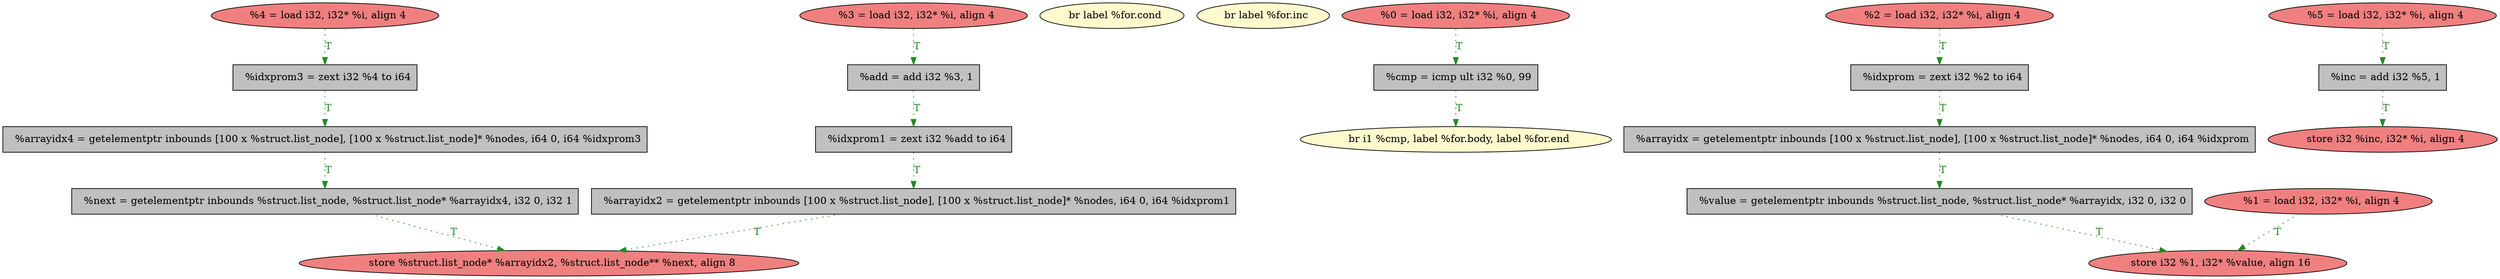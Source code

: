 
digraph G {


node485 [fillcolor=lightcoral,label="  %4 = load i32, i32* %i, align 4",shape=ellipse,style=filled ]
node484 [fillcolor=lightcoral,label="  %3 = load i32, i32* %i, align 4",shape=ellipse,style=filled ]
node482 [fillcolor=lemonchiffon,label="  br label %for.cond",shape=ellipse,style=filled ]
node481 [fillcolor=grey,label="  %arrayidx2 = getelementptr inbounds [100 x %struct.list_node], [100 x %struct.list_node]* %nodes, i64 0, i64 %idxprom1",shape=rectangle,style=filled ]
node479 [fillcolor=grey,label="  %add = add i32 %3, 1",shape=rectangle,style=filled ]
node468 [fillcolor=grey,label="  %idxprom3 = zext i32 %4 to i64",shape=rectangle,style=filled ]
node466 [fillcolor=lightcoral,label="  store %struct.list_node* %arrayidx2, %struct.list_node** %next, align 8",shape=ellipse,style=filled ]
node465 [fillcolor=lemonchiffon,label="  br label %for.inc",shape=ellipse,style=filled ]
node467 [fillcolor=grey,label="  %next = getelementptr inbounds %struct.list_node, %struct.list_node* %arrayidx4, i32 0, i32 1",shape=rectangle,style=filled ]
node480 [fillcolor=grey,label="  %idxprom1 = zext i32 %add to i64",shape=rectangle,style=filled ]
node470 [fillcolor=lightcoral,label="  %0 = load i32, i32* %i, align 4",shape=ellipse,style=filled ]
node471 [fillcolor=lightcoral,label="  %2 = load i32, i32* %i, align 4",shape=ellipse,style=filled ]
node469 [fillcolor=lightcoral,label="  %1 = load i32, i32* %i, align 4",shape=ellipse,style=filled ]
node472 [fillcolor=grey,label="  %cmp = icmp ult i32 %0, 99",shape=rectangle,style=filled ]
node477 [fillcolor=lemonchiffon,label="  br i1 %cmp, label %for.body, label %for.end",shape=ellipse,style=filled ]
node464 [fillcolor=lightcoral,label="  %5 = load i32, i32* %i, align 4",shape=ellipse,style=filled ]
node478 [fillcolor=grey,label="  %arrayidx4 = getelementptr inbounds [100 x %struct.list_node], [100 x %struct.list_node]* %nodes, i64 0, i64 %idxprom3",shape=rectangle,style=filled ]
node473 [fillcolor=grey,label="  %value = getelementptr inbounds %struct.list_node, %struct.list_node* %arrayidx, i32 0, i32 0",shape=rectangle,style=filled ]
node463 [fillcolor=grey,label="  %inc = add i32 %5, 1",shape=rectangle,style=filled ]
node474 [fillcolor=lightcoral,label="  store i32 %inc, i32* %i, align 4",shape=ellipse,style=filled ]
node475 [fillcolor=lightcoral,label="  store i32 %1, i32* %value, align 16",shape=ellipse,style=filled ]
node483 [fillcolor=grey,label="  %idxprom = zext i32 %2 to i64",shape=rectangle,style=filled ]
node476 [fillcolor=grey,label="  %arrayidx = getelementptr inbounds [100 x %struct.list_node], [100 x %struct.list_node]* %nodes, i64 0, i64 %idxprom",shape=rectangle,style=filled ]

node480->node481 [style=dotted,color=forestgreen,label="T",fontcolor=forestgreen ]
node464->node463 [style=dotted,color=forestgreen,label="T",fontcolor=forestgreen ]
node478->node467 [style=dotted,color=forestgreen,label="T",fontcolor=forestgreen ]
node463->node474 [style=dotted,color=forestgreen,label="T",fontcolor=forestgreen ]
node479->node480 [style=dotted,color=forestgreen,label="T",fontcolor=forestgreen ]
node471->node483 [style=dotted,color=forestgreen,label="T",fontcolor=forestgreen ]
node470->node472 [style=dotted,color=forestgreen,label="T",fontcolor=forestgreen ]
node484->node479 [style=dotted,color=forestgreen,label="T",fontcolor=forestgreen ]
node483->node476 [style=dotted,color=forestgreen,label="T",fontcolor=forestgreen ]
node467->node466 [style=dotted,color=forestgreen,label="T",fontcolor=forestgreen ]
node468->node478 [style=dotted,color=forestgreen,label="T",fontcolor=forestgreen ]
node472->node477 [style=dotted,color=forestgreen,label="T",fontcolor=forestgreen ]
node481->node466 [style=dotted,color=forestgreen,label="T",fontcolor=forestgreen ]
node469->node475 [style=dotted,color=forestgreen,label="T",fontcolor=forestgreen ]
node485->node468 [style=dotted,color=forestgreen,label="T",fontcolor=forestgreen ]
node473->node475 [style=dotted,color=forestgreen,label="T",fontcolor=forestgreen ]
node476->node473 [style=dotted,color=forestgreen,label="T",fontcolor=forestgreen ]


}
